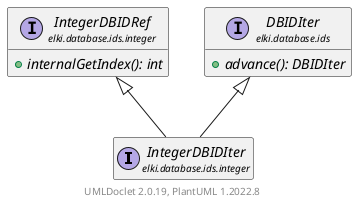 @startuml
    remove .*\.(Instance|Par|Parameterizer|Factory)$
    set namespaceSeparator none
    hide empty fields
    hide empty methods

    interface "<size:14>IntegerDBIDIter\n<size:10>elki.database.ids.integer" as elki.database.ids.integer.IntegerDBIDIter [[IntegerDBIDIter.html]]

    interface "<size:14>IntegerDBIDRef\n<size:10>elki.database.ids.integer" as elki.database.ids.integer.IntegerDBIDRef [[IntegerDBIDRef.html]] {
        {abstract} +internalGetIndex(): int
    }
    interface "<size:14>DBIDIter\n<size:10>elki.database.ids" as elki.database.ids.DBIDIter [[../DBIDIter.html]] {
        {abstract} +advance(): DBIDIter
    }

    elki.database.ids.integer.IntegerDBIDRef <|-- elki.database.ids.integer.IntegerDBIDIter
    elki.database.ids.DBIDIter <|-- elki.database.ids.integer.IntegerDBIDIter

    center footer UMLDoclet 2.0.19, PlantUML 1.2022.8
@enduml
